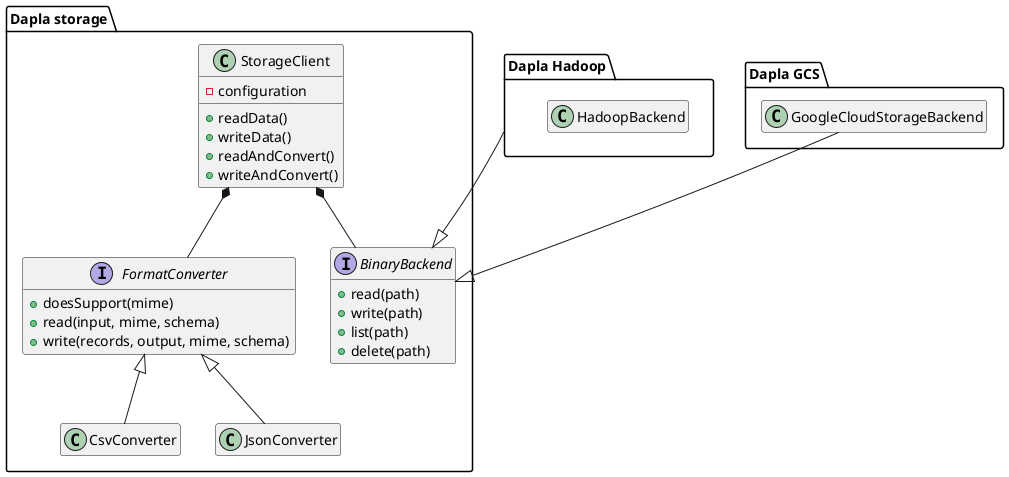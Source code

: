@startuml

hide empty members

package "Dapla storage" {

  interface BinaryBackend {
    +read(path)
    +write(path)
    +list(path)
    +delete(path)
  }

  interface FormatConverter {
    +doesSupport(mime)
    +read(input, mime, schema)
    +write(records, output, mime, schema)
  }

  class StorageClient {
    -configuration
    +readData()
    +writeData()
    +readAndConvert()
    +writeAndConvert()
  }

  StorageClient *-- BinaryBackend
  StorageClient *-- FormatConverter

  CsvConverter -up-|> FormatConverter
  JsonConverter -up-|> FormatConverter
}

package "Dapla Hadoop" {
  class HadoopBackend
}

package "Dapla GCS" {
  class GoogleCloudStorageBackend
}

"Dapla Hadoop" --|> BinaryBackend
GoogleCloudStorageBackend --|> BinaryBackend

@enduml